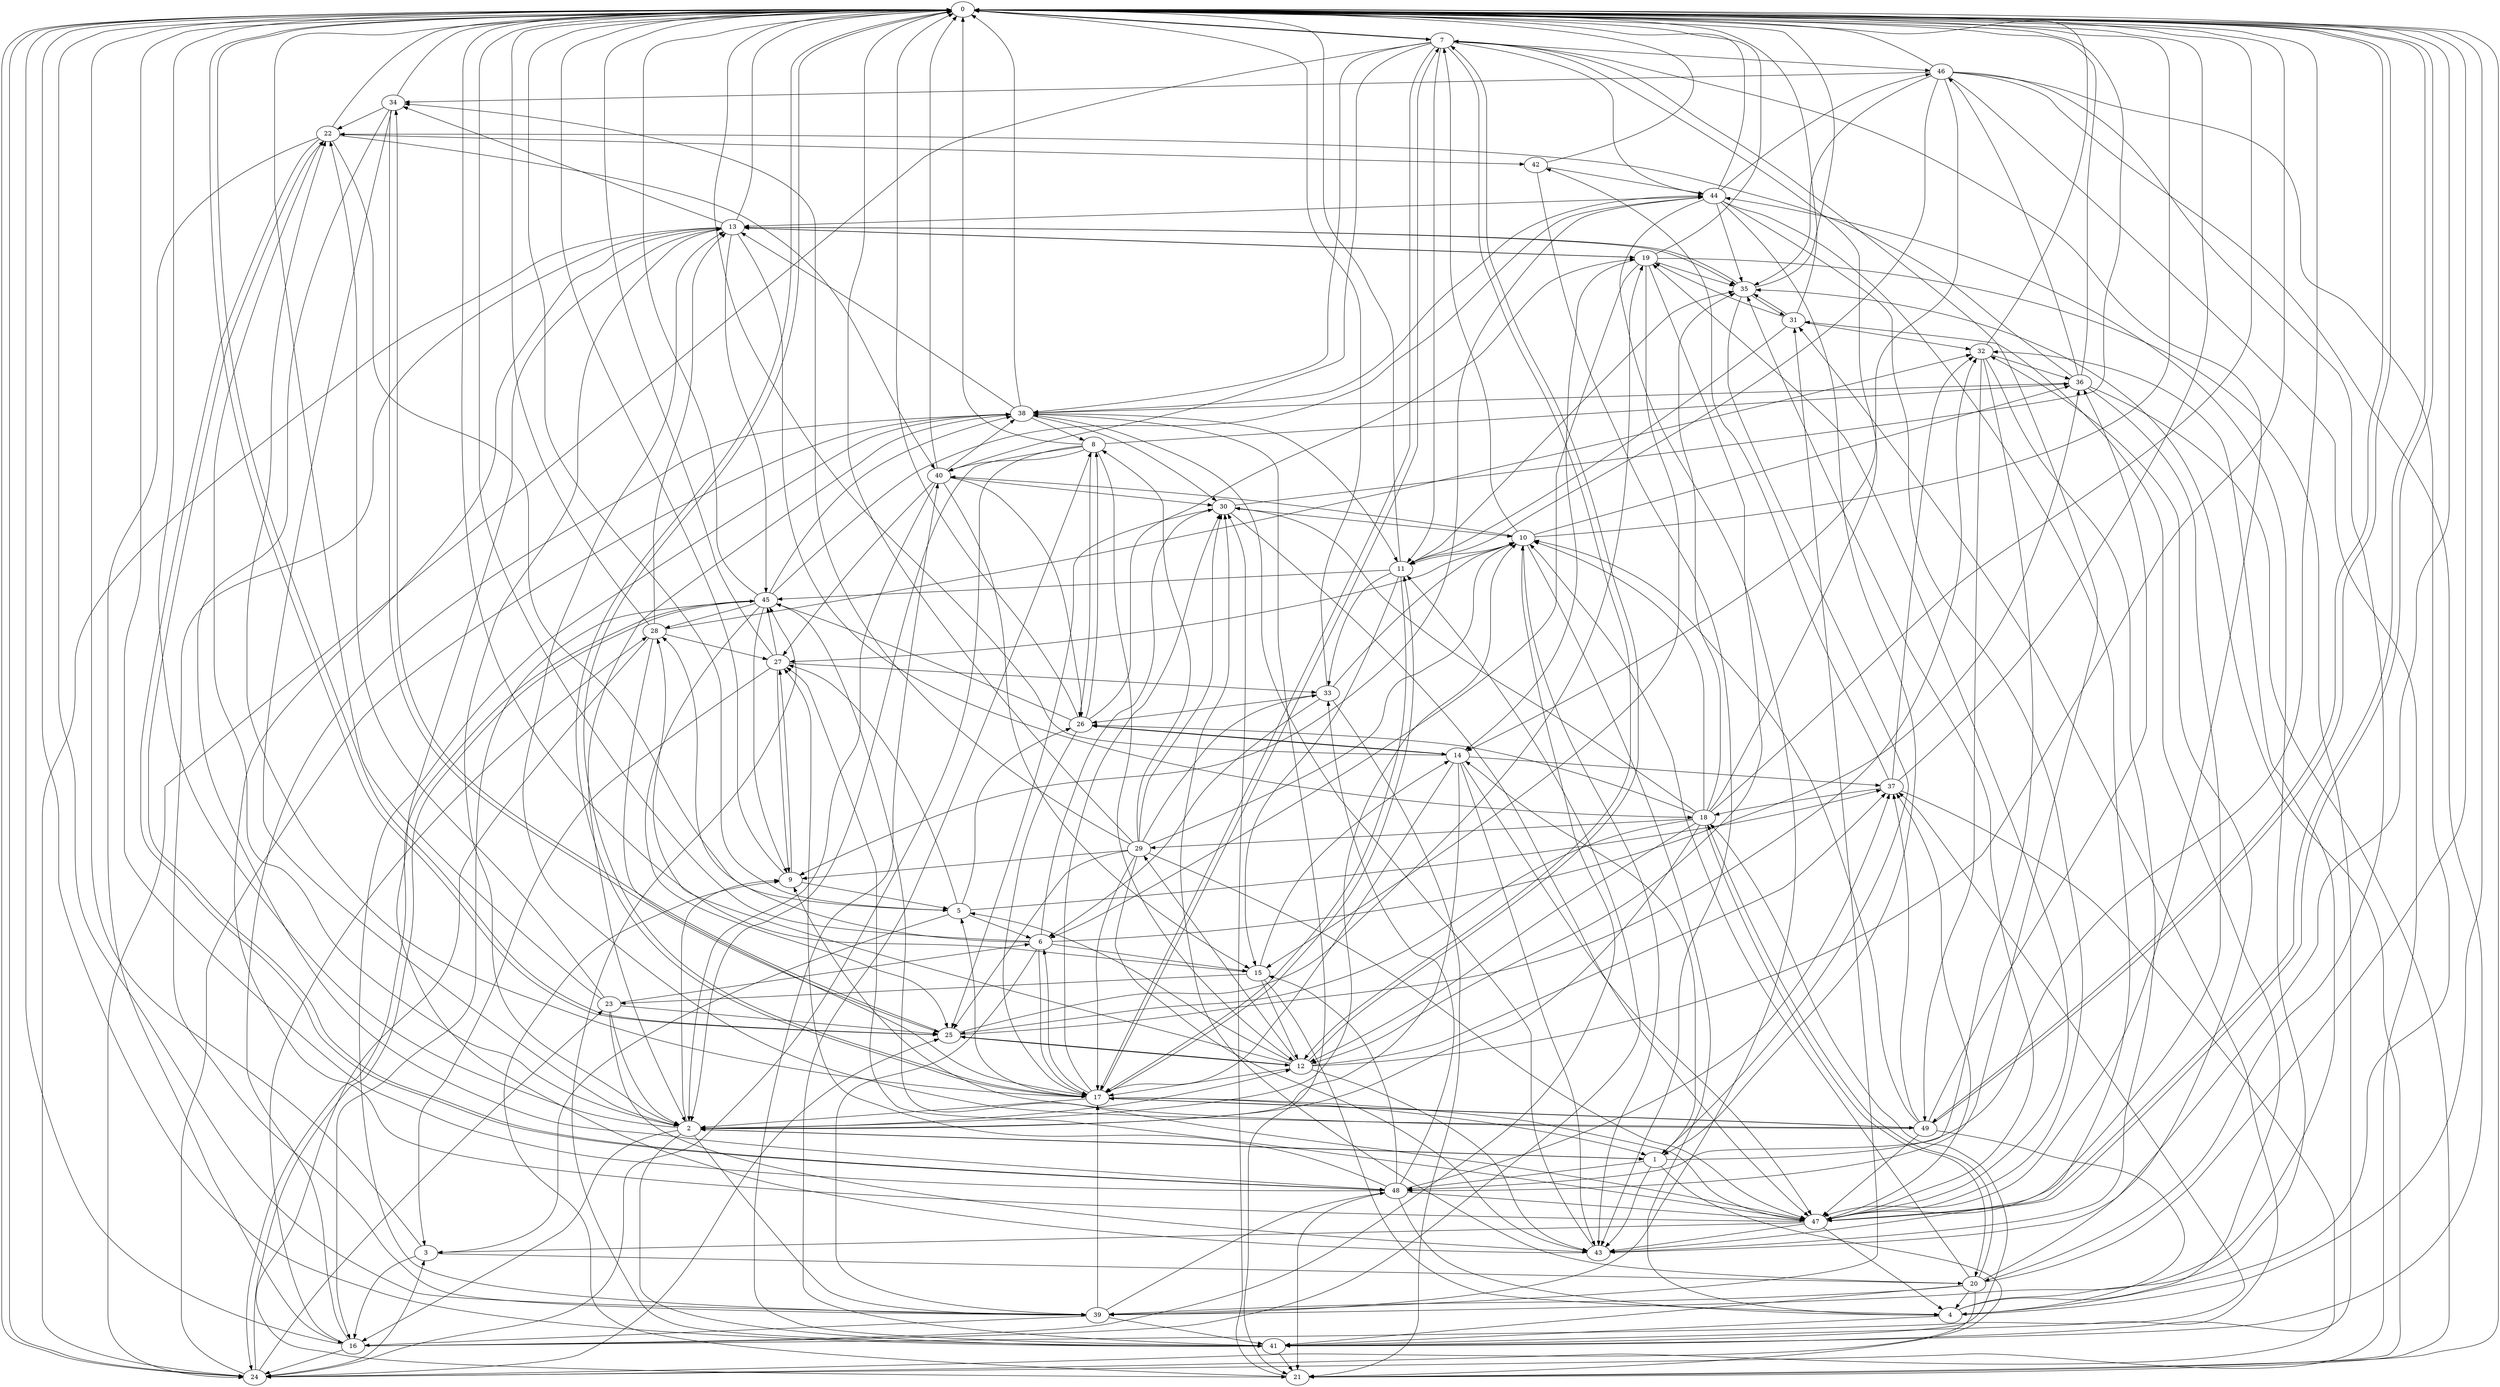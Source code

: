 strict digraph "" {
	0	 [component_delay=3];
	7	 [component_delay=3];
	0 -> 7	 [wire_delay=1];
	17	 [component_delay=3];
	0 -> 17	 [wire_delay=1];
	24	 [component_delay=3];
	0 -> 24	 [wire_delay=1];
	25	 [component_delay=3];
	0 -> 25	 [wire_delay=1];
	47	 [component_delay=3];
	0 -> 47	 [wire_delay=1];
	49	 [component_delay=3];
	0 -> 49	 [wire_delay=1];
	1	 [component_delay=3];
	1 -> 0	 [wire_delay=1];
	2	 [component_delay=3];
	1 -> 2	 [wire_delay=1];
	14	 [component_delay=3];
	1 -> 14	 [wire_delay=1];
	21	 [component_delay=3];
	1 -> 21	 [wire_delay=1];
	43	 [component_delay=3];
	1 -> 43	 [wire_delay=1];
	48	 [component_delay=3];
	1 -> 48	 [wire_delay=1];
	2 -> 0	 [wire_delay=1];
	2 -> 1	 [wire_delay=1];
	9	 [component_delay=3];
	2 -> 9	 [wire_delay=1];
	10	 [component_delay=3];
	2 -> 10	 [wire_delay=1];
	12	 [component_delay=3];
	2 -> 12	 [wire_delay=1];
	16	 [component_delay=3];
	2 -> 16	 [wire_delay=1];
	22	 [component_delay=3];
	2 -> 22	 [wire_delay=1];
	39	 [component_delay=3];
	2 -> 39	 [wire_delay=1];
	41	 [component_delay=3];
	2 -> 41	 [wire_delay=1];
	3	 [component_delay=3];
	3 -> 0	 [wire_delay=1];
	3 -> 16	 [wire_delay=1];
	20	 [component_delay=3];
	3 -> 20	 [wire_delay=1];
	4	 [component_delay=3];
	4 -> 0	 [wire_delay=1];
	31	 [component_delay=3];
	4 -> 31	 [wire_delay=1];
	4 -> 41	 [wire_delay=1];
	44	 [component_delay=3];
	4 -> 44	 [wire_delay=1];
	5	 [component_delay=3];
	5 -> 0	 [wire_delay=1];
	5 -> 3	 [wire_delay=1];
	6	 [component_delay=3];
	5 -> 6	 [wire_delay=1];
	26	 [component_delay=3];
	5 -> 26	 [wire_delay=1];
	27	 [component_delay=3];
	5 -> 27	 [wire_delay=1];
	37	 [component_delay=3];
	5 -> 37	 [wire_delay=1];
	6 -> 0	 [wire_delay=1];
	15	 [component_delay=3];
	6 -> 15	 [wire_delay=1];
	6 -> 17	 [wire_delay=1];
	28	 [component_delay=3];
	6 -> 28	 [wire_delay=1];
	30	 [component_delay=3];
	6 -> 30	 [wire_delay=1];
	36	 [component_delay=3];
	6 -> 36	 [wire_delay=1];
	6 -> 39	 [wire_delay=1];
	7 -> 0	 [wire_delay=1];
	11	 [component_delay=3];
	7 -> 11	 [wire_delay=1];
	7 -> 12	 [wire_delay=1];
	7 -> 17	 [wire_delay=1];
	7 -> 24	 [wire_delay=1];
	38	 [component_delay=3];
	7 -> 38	 [wire_delay=1];
	40	 [component_delay=3];
	7 -> 40	 [wire_delay=1];
	7 -> 44	 [wire_delay=1];
	46	 [component_delay=3];
	7 -> 46	 [wire_delay=1];
	7 -> 47	 [wire_delay=1];
	7 -> 48	 [wire_delay=1];
	8	 [component_delay=3];
	8 -> 0	 [wire_delay=1];
	8 -> 2	 [wire_delay=1];
	8 -> 12	 [wire_delay=1];
	8 -> 24	 [wire_delay=1];
	8 -> 26	 [wire_delay=1];
	8 -> 36	 [wire_delay=1];
	8 -> 40	 [wire_delay=1];
	9 -> 0	 [wire_delay=1];
	9 -> 5	 [wire_delay=1];
	9 -> 27	 [wire_delay=1];
	10 -> 0	 [wire_delay=1];
	10 -> 4	 [wire_delay=1];
	10 -> 7	 [wire_delay=1];
	10 -> 11	 [wire_delay=1];
	10 -> 27	 [wire_delay=1];
	10 -> 36	 [wire_delay=1];
	10 -> 40	 [wire_delay=1];
	10 -> 43	 [wire_delay=1];
	11 -> 0	 [wire_delay=1];
	11 -> 15	 [wire_delay=1];
	11 -> 17	 [wire_delay=1];
	33	 [component_delay=3];
	11 -> 33	 [wire_delay=1];
	35	 [component_delay=3];
	11 -> 35	 [wire_delay=1];
	45	 [component_delay=3];
	11 -> 45	 [wire_delay=1];
	12 -> 0	 [wire_delay=1];
	12 -> 5	 [wire_delay=1];
	12 -> 7	 [wire_delay=1];
	12 -> 17	 [wire_delay=1];
	12 -> 25	 [wire_delay=1];
	12 -> 28	 [wire_delay=1];
	29	 [component_delay=3];
	12 -> 29	 [wire_delay=1];
	12 -> 37	 [wire_delay=1];
	12 -> 43	 [wire_delay=1];
	13	 [component_delay=3];
	13 -> 0	 [wire_delay=1];
	13 -> 2	 [wire_delay=1];
	18	 [component_delay=3];
	13 -> 18	 [wire_delay=1];
	19	 [component_delay=3];
	13 -> 19	 [wire_delay=1];
	13 -> 24	 [wire_delay=1];
	34	 [component_delay=3];
	13 -> 34	 [wire_delay=1];
	13 -> 35	 [wire_delay=1];
	13 -> 39	 [wire_delay=1];
	13 -> 45	 [wire_delay=1];
	14 -> 0	 [wire_delay=1];
	14 -> 2	 [wire_delay=1];
	14 -> 17	 [wire_delay=1];
	14 -> 26	 [wire_delay=1];
	14 -> 37	 [wire_delay=1];
	14 -> 43	 [wire_delay=1];
	14 -> 47	 [wire_delay=1];
	15 -> 0	 [wire_delay=1];
	15 -> 4	 [wire_delay=1];
	15 -> 12	 [wire_delay=1];
	15 -> 14	 [wire_delay=1];
	23	 [component_delay=3];
	15 -> 23	 [wire_delay=1];
	16 -> 0	 [wire_delay=1];
	16 -> 10	 [wire_delay=1];
	16 -> 11	 [wire_delay=1];
	16 -> 24	 [wire_delay=1];
	16 -> 28	 [wire_delay=1];
	16 -> 37	 [wire_delay=1];
	16 -> 38	 [wire_delay=1];
	17 -> 0	 [wire_delay=1];
	17 -> 1	 [wire_delay=1];
	17 -> 2	 [wire_delay=1];
	17 -> 5	 [wire_delay=1];
	17 -> 6	 [wire_delay=1];
	17 -> 7	 [wire_delay=1];
	17 -> 11	 [wire_delay=1];
	17 -> 22	 [wire_delay=1];
	17 -> 30	 [wire_delay=1];
	17 -> 47	 [wire_delay=1];
	17 -> 49	 [wire_delay=1];
	18 -> 0	 [wire_delay=1];
	18 -> 2	 [wire_delay=1];
	18 -> 7	 [wire_delay=1];
	18 -> 10	 [wire_delay=1];
	18 -> 12	 [wire_delay=1];
	18 -> 20	 [wire_delay=1];
	18 -> 25	 [wire_delay=1];
	18 -> 26	 [wire_delay=1];
	18 -> 29	 [wire_delay=1];
	18 -> 30	 [wire_delay=1];
	18 -> 35	 [wire_delay=1];
	19 -> 0	 [wire_delay=1];
	19 -> 6	 [wire_delay=1];
	19 -> 12	 [wire_delay=1];
	19 -> 13	 [wire_delay=1];
	19 -> 14	 [wire_delay=1];
	19 -> 15	 [wire_delay=1];
	19 -> 35	 [wire_delay=1];
	19 -> 41	 [wire_delay=1];
	20 -> 0	 [wire_delay=1];
	20 -> 4	 [wire_delay=1];
	20 -> 10	 [wire_delay=1];
	20 -> 18	 [wire_delay=1];
	20 -> 24	 [wire_delay=1];
	20 -> 30	 [wire_delay=1];
	32	 [component_delay=3];
	20 -> 32	 [wire_delay=1];
	20 -> 39	 [wire_delay=1];
	20 -> 41	 [wire_delay=1];
	21 -> 0	 [wire_delay=1];
	21 -> 9	 [wire_delay=1];
	21 -> 30	 [wire_delay=1];
	21 -> 35	 [wire_delay=1];
	22 -> 0	 [wire_delay=1];
	22 -> 5	 [wire_delay=1];
	22 -> 16	 [wire_delay=1];
	22 -> 40	 [wire_delay=1];
	42	 [component_delay=3];
	22 -> 42	 [wire_delay=1];
	22 -> 48	 [wire_delay=1];
	23 -> 0	 [wire_delay=1];
	23 -> 2	 [wire_delay=1];
	23 -> 6	 [wire_delay=1];
	23 -> 22	 [wire_delay=1];
	23 -> 25	 [wire_delay=1];
	23 -> 43	 [wire_delay=1];
	24 -> 0	 [wire_delay=1];
	24 -> 3	 [wire_delay=1];
	24 -> 23	 [wire_delay=1];
	24 -> 25	 [wire_delay=1];
	24 -> 38	 [wire_delay=1];
	24 -> 45	 [wire_delay=1];
	25 -> 0	 [wire_delay=1];
	25 -> 12	 [wire_delay=1];
	25 -> 19	 [wire_delay=1];
	25 -> 32	 [wire_delay=1];
	25 -> 34	 [wire_delay=1];
	26 -> 0	 [wire_delay=1];
	26 -> 8	 [wire_delay=1];
	26 -> 14	 [wire_delay=1];
	26 -> 17	 [wire_delay=1];
	26 -> 19	 [wire_delay=1];
	26 -> 45	 [wire_delay=1];
	27 -> 0	 [wire_delay=1];
	27 -> 3	 [wire_delay=1];
	27 -> 9	 [wire_delay=1];
	27 -> 33	 [wire_delay=1];
	27 -> 45	 [wire_delay=1];
	28 -> 0	 [wire_delay=1];
	28 -> 13	 [wire_delay=1];
	28 -> 17	 [wire_delay=1];
	28 -> 21	 [wire_delay=1];
	28 -> 27	 [wire_delay=1];
	28 -> 32	 [wire_delay=1];
	29 -> 0	 [wire_delay=1];
	29 -> 8	 [wire_delay=1];
	29 -> 9	 [wire_delay=1];
	29 -> 10	 [wire_delay=1];
	29 -> 17	 [wire_delay=1];
	29 -> 25	 [wire_delay=1];
	29 -> 30	 [wire_delay=1];
	29 -> 33	 [wire_delay=1];
	29 -> 34	 [wire_delay=1];
	29 -> 43	 [wire_delay=1];
	29 -> 47	 [wire_delay=1];
	30 -> 0	 [wire_delay=1];
	30 -> 10	 [wire_delay=1];
	30 -> 25	 [wire_delay=1];
	30 -> 47	 [wire_delay=1];
	31 -> 0	 [wire_delay=1];
	31 -> 11	 [wire_delay=1];
	31 -> 19	 [wire_delay=1];
	31 -> 32	 [wire_delay=1];
	31 -> 35	 [wire_delay=1];
	32 -> 0	 [wire_delay=1];
	32 -> 36	 [wire_delay=1];
	32 -> 43	 [wire_delay=1];
	32 -> 48	 [wire_delay=1];
	32 -> 49	 [wire_delay=1];
	33 -> 0	 [wire_delay=1];
	33 -> 6	 [wire_delay=1];
	33 -> 10	 [wire_delay=1];
	33 -> 21	 [wire_delay=1];
	33 -> 26	 [wire_delay=1];
	34 -> 0	 [wire_delay=1];
	34 -> 2	 [wire_delay=1];
	34 -> 22	 [wire_delay=1];
	34 -> 25	 [wire_delay=1];
	34 -> 48	 [wire_delay=1];
	35 -> 0	 [wire_delay=1];
	35 -> 1	 [wire_delay=1];
	35 -> 13	 [wire_delay=1];
	35 -> 31	 [wire_delay=1];
	36 -> 0	 [wire_delay=1];
	36 -> 21	 [wire_delay=1];
	36 -> 22	 [wire_delay=1];
	36 -> 38	 [wire_delay=1];
	36 -> 46	 [wire_delay=1];
	36 -> 47	 [wire_delay=1];
	37 -> 0	 [wire_delay=1];
	37 -> 18	 [wire_delay=1];
	37 -> 24	 [wire_delay=1];
	37 -> 32	 [wire_delay=1];
	37 -> 42	 [wire_delay=1];
	38 -> 0	 [wire_delay=1];
	38 -> 2	 [wire_delay=1];
	38 -> 8	 [wire_delay=1];
	38 -> 11	 [wire_delay=1];
	38 -> 13	 [wire_delay=1];
	38 -> 21	 [wire_delay=1];
	38 -> 30	 [wire_delay=1];
	38 -> 39	 [wire_delay=1];
	38 -> 44	 [wire_delay=1];
	39 -> 0	 [wire_delay=1];
	39 -> 16	 [wire_delay=1];
	39 -> 17	 [wire_delay=1];
	39 -> 31	 [wire_delay=1];
	39 -> 32	 [wire_delay=1];
	39 -> 41	 [wire_delay=1];
	39 -> 48	 [wire_delay=1];
	40 -> 0	 [wire_delay=1];
	40 -> 2	 [wire_delay=1];
	40 -> 15	 [wire_delay=1];
	40 -> 26	 [wire_delay=1];
	40 -> 27	 [wire_delay=1];
	40 -> 30	 [wire_delay=1];
	40 -> 38	 [wire_delay=1];
	41 -> 0	 [wire_delay=1];
	41 -> 8	 [wire_delay=1];
	41 -> 18	 [wire_delay=1];
	41 -> 21	 [wire_delay=1];
	41 -> 31	 [wire_delay=1];
	41 -> 40	 [wire_delay=1];
	41 -> 45	 [wire_delay=1];
	42 -> 0	 [wire_delay=1];
	42 -> 43	 [wire_delay=1];
	42 -> 44	 [wire_delay=1];
	43 -> 0	 [wire_delay=1];
	43 -> 13	 [wire_delay=1];
	43 -> 38	 [wire_delay=1];
	44 -> 0	 [wire_delay=1];
	44 -> 1	 [wire_delay=1];
	44 -> 9	 [wire_delay=1];
	44 -> 13	 [wire_delay=1];
	44 -> 35	 [wire_delay=1];
	44 -> 39	 [wire_delay=1];
	44 -> 43	 [wire_delay=1];
	44 -> 46	 [wire_delay=1];
	44 -> 47	 [wire_delay=1];
	45 -> 0	 [wire_delay=1];
	45 -> 9	 [wire_delay=1];
	45 -> 16	 [wire_delay=1];
	45 -> 24	 [wire_delay=1];
	45 -> 25	 [wire_delay=1];
	45 -> 28	 [wire_delay=1];
	45 -> 38	 [wire_delay=1];
	45 -> 44	 [wire_delay=1];
	45 -> 47	 [wire_delay=1];
	46 -> 0	 [wire_delay=1];
	46 -> 4	 [wire_delay=1];
	46 -> 11	 [wire_delay=1];
	46 -> 14	 [wire_delay=1];
	46 -> 20	 [wire_delay=1];
	46 -> 24	 [wire_delay=1];
	46 -> 34	 [wire_delay=1];
	46 -> 35	 [wire_delay=1];
	46 -> 41	 [wire_delay=1];
	47 -> 0	 [wire_delay=1];
	47 -> 3	 [wire_delay=1];
	47 -> 4	 [wire_delay=1];
	47 -> 13	 [wire_delay=1];
	47 -> 19	 [wire_delay=1];
	47 -> 27	 [wire_delay=1];
	47 -> 35	 [wire_delay=1];
	47 -> 37	 [wire_delay=1];
	47 -> 43	 [wire_delay=1];
	48 -> 0	 [wire_delay=1];
	48 -> 4	 [wire_delay=1];
	48 -> 15	 [wire_delay=1];
	48 -> 21	 [wire_delay=1];
	48 -> 22	 [wire_delay=1];
	48 -> 27	 [wire_delay=1];
	48 -> 33	 [wire_delay=1];
	48 -> 37	 [wire_delay=1];
	48 -> 47	 [wire_delay=1];
	49 -> 0	 [wire_delay=1];
	49 -> 4	 [wire_delay=1];
	49 -> 9	 [wire_delay=1];
	49 -> 10	 [wire_delay=1];
	49 -> 13	 [wire_delay=1];
	49 -> 17	 [wire_delay=1];
	49 -> 36	 [wire_delay=1];
	49 -> 37	 [wire_delay=1];
	49 -> 47	 [wire_delay=1];
}
